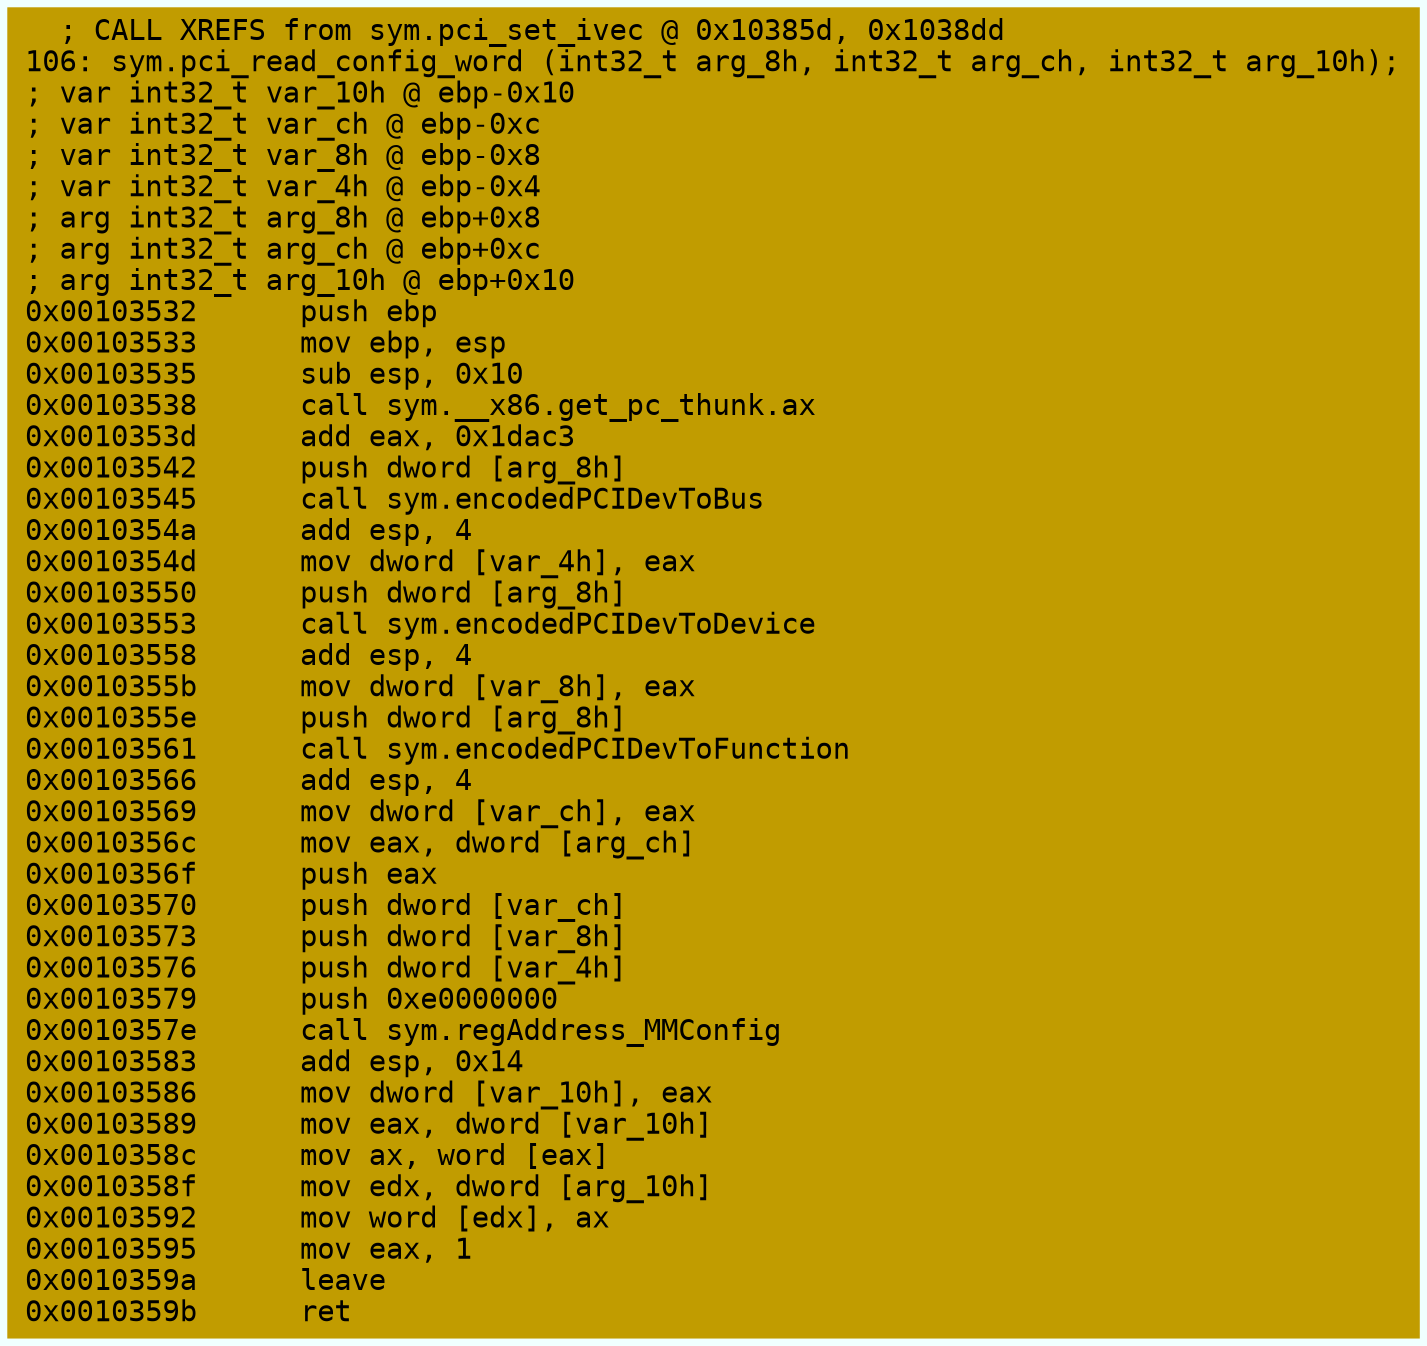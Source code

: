 digraph code {
	graph [bgcolor=azure fontsize=8 fontname="Courier" splines="ortho"];
	node [fillcolor=gray style=filled shape=box];
	edge [arrowhead="normal"];
	"0x00103532" [URL="sym.pci_read_config_word/0x00103532", fillcolor="#c19c00",color="#c19c00", fontname="Courier",label="  ; CALL XREFS from sym.pci_set_ivec @ 0x10385d, 0x1038dd\l106: sym.pci_read_config_word (int32_t arg_8h, int32_t arg_ch, int32_t arg_10h);\l; var int32_t var_10h @ ebp-0x10\l; var int32_t var_ch @ ebp-0xc\l; var int32_t var_8h @ ebp-0x8\l; var int32_t var_4h @ ebp-0x4\l; arg int32_t arg_8h @ ebp+0x8\l; arg int32_t arg_ch @ ebp+0xc\l; arg int32_t arg_10h @ ebp+0x10\l0x00103532      push ebp\l0x00103533      mov ebp, esp\l0x00103535      sub esp, 0x10\l0x00103538      call sym.__x86.get_pc_thunk.ax\l0x0010353d      add eax, 0x1dac3\l0x00103542      push dword [arg_8h]\l0x00103545      call sym.encodedPCIDevToBus\l0x0010354a      add esp, 4\l0x0010354d      mov dword [var_4h], eax\l0x00103550      push dword [arg_8h]\l0x00103553      call sym.encodedPCIDevToDevice\l0x00103558      add esp, 4\l0x0010355b      mov dword [var_8h], eax\l0x0010355e      push dword [arg_8h]\l0x00103561      call sym.encodedPCIDevToFunction\l0x00103566      add esp, 4\l0x00103569      mov dword [var_ch], eax\l0x0010356c      mov eax, dword [arg_ch]\l0x0010356f      push eax\l0x00103570      push dword [var_ch]\l0x00103573      push dword [var_8h]\l0x00103576      push dword [var_4h]\l0x00103579      push 0xe0000000\l0x0010357e      call sym.regAddress_MMConfig\l0x00103583      add esp, 0x14\l0x00103586      mov dword [var_10h], eax\l0x00103589      mov eax, dword [var_10h]\l0x0010358c      mov ax, word [eax]\l0x0010358f      mov edx, dword [arg_10h]\l0x00103592      mov word [edx], ax\l0x00103595      mov eax, 1\l0x0010359a      leave\l0x0010359b      ret\l"]
}

